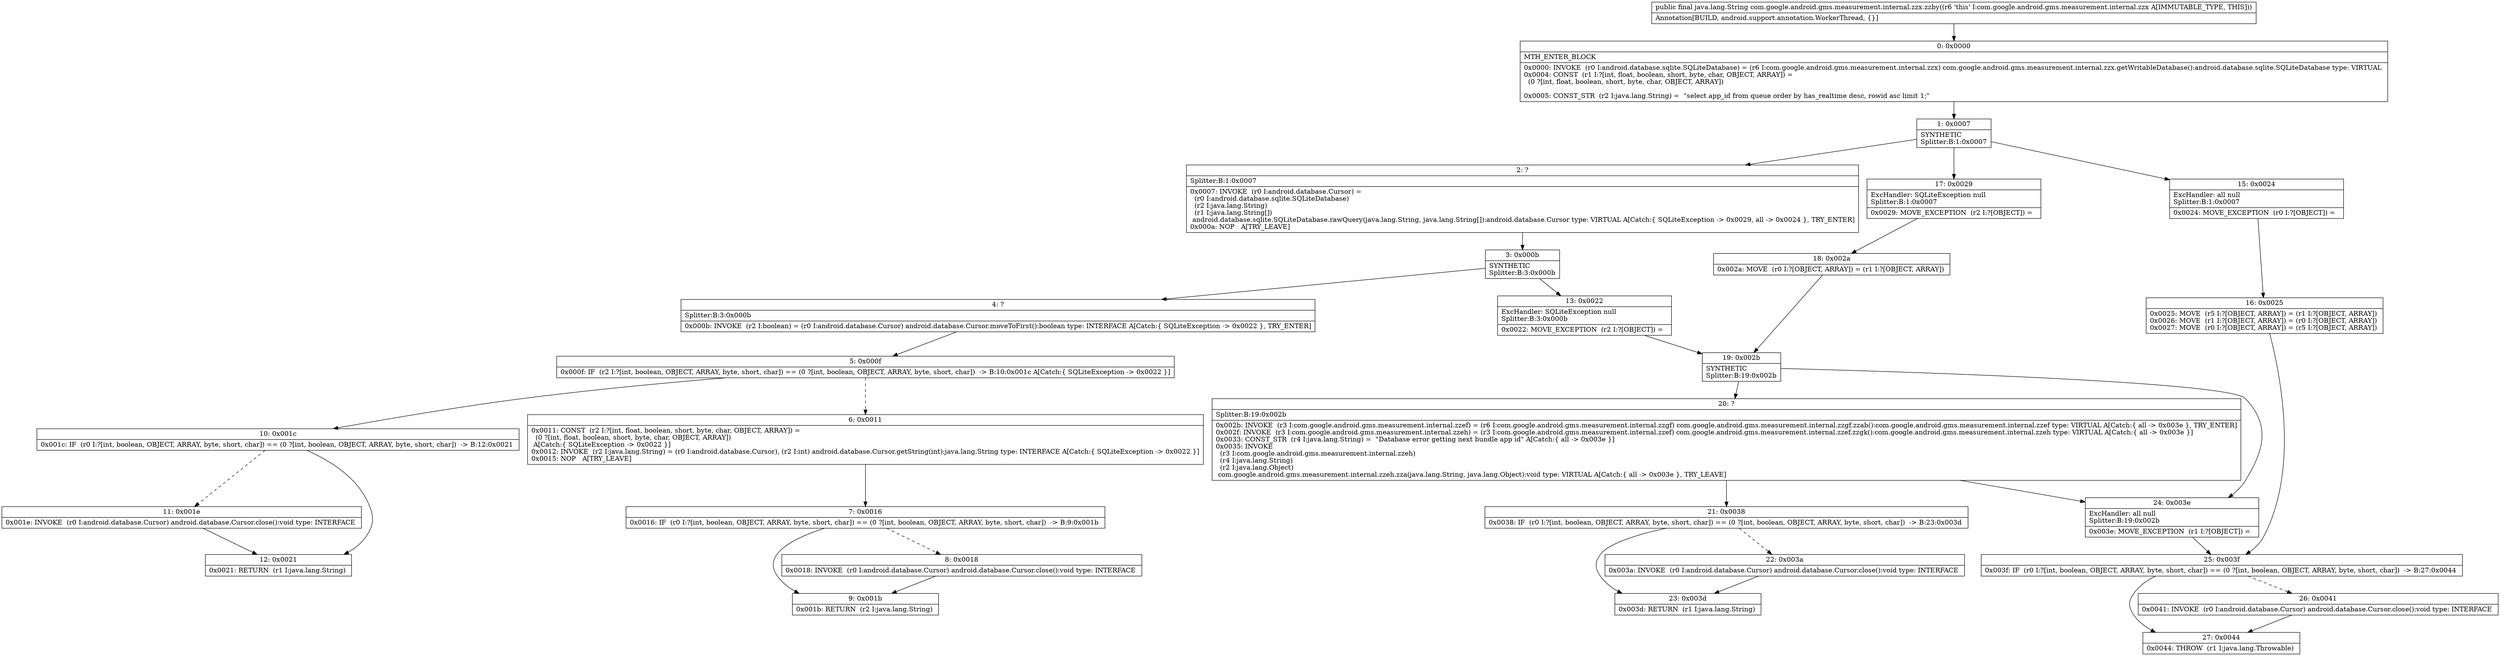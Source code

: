 digraph "CFG forcom.google.android.gms.measurement.internal.zzx.zzby()Ljava\/lang\/String;" {
Node_0 [shape=record,label="{0\:\ 0x0000|MTH_ENTER_BLOCK\l|0x0000: INVOKE  (r0 I:android.database.sqlite.SQLiteDatabase) = (r6 I:com.google.android.gms.measurement.internal.zzx) com.google.android.gms.measurement.internal.zzx.getWritableDatabase():android.database.sqlite.SQLiteDatabase type: VIRTUAL \l0x0004: CONST  (r1 I:?[int, float, boolean, short, byte, char, OBJECT, ARRAY]) = \l  (0 ?[int, float, boolean, short, byte, char, OBJECT, ARRAY])\l \l0x0005: CONST_STR  (r2 I:java.lang.String) =  \"select app_id from queue order by has_realtime desc, rowid asc limit 1;\" \l}"];
Node_1 [shape=record,label="{1\:\ 0x0007|SYNTHETIC\lSplitter:B:1:0x0007\l}"];
Node_2 [shape=record,label="{2\:\ ?|Splitter:B:1:0x0007\l|0x0007: INVOKE  (r0 I:android.database.Cursor) = \l  (r0 I:android.database.sqlite.SQLiteDatabase)\l  (r2 I:java.lang.String)\l  (r1 I:java.lang.String[])\l android.database.sqlite.SQLiteDatabase.rawQuery(java.lang.String, java.lang.String[]):android.database.Cursor type: VIRTUAL A[Catch:\{ SQLiteException \-\> 0x0029, all \-\> 0x0024 \}, TRY_ENTER]\l0x000a: NOP   A[TRY_LEAVE]\l}"];
Node_3 [shape=record,label="{3\:\ 0x000b|SYNTHETIC\lSplitter:B:3:0x000b\l}"];
Node_4 [shape=record,label="{4\:\ ?|Splitter:B:3:0x000b\l|0x000b: INVOKE  (r2 I:boolean) = (r0 I:android.database.Cursor) android.database.Cursor.moveToFirst():boolean type: INTERFACE A[Catch:\{ SQLiteException \-\> 0x0022 \}, TRY_ENTER]\l}"];
Node_5 [shape=record,label="{5\:\ 0x000f|0x000f: IF  (r2 I:?[int, boolean, OBJECT, ARRAY, byte, short, char]) == (0 ?[int, boolean, OBJECT, ARRAY, byte, short, char])  \-\> B:10:0x001c A[Catch:\{ SQLiteException \-\> 0x0022 \}]\l}"];
Node_6 [shape=record,label="{6\:\ 0x0011|0x0011: CONST  (r2 I:?[int, float, boolean, short, byte, char, OBJECT, ARRAY]) = \l  (0 ?[int, float, boolean, short, byte, char, OBJECT, ARRAY])\l A[Catch:\{ SQLiteException \-\> 0x0022 \}]\l0x0012: INVOKE  (r2 I:java.lang.String) = (r0 I:android.database.Cursor), (r2 I:int) android.database.Cursor.getString(int):java.lang.String type: INTERFACE A[Catch:\{ SQLiteException \-\> 0x0022 \}]\l0x0015: NOP   A[TRY_LEAVE]\l}"];
Node_7 [shape=record,label="{7\:\ 0x0016|0x0016: IF  (r0 I:?[int, boolean, OBJECT, ARRAY, byte, short, char]) == (0 ?[int, boolean, OBJECT, ARRAY, byte, short, char])  \-\> B:9:0x001b \l}"];
Node_8 [shape=record,label="{8\:\ 0x0018|0x0018: INVOKE  (r0 I:android.database.Cursor) android.database.Cursor.close():void type: INTERFACE \l}"];
Node_9 [shape=record,label="{9\:\ 0x001b|0x001b: RETURN  (r2 I:java.lang.String) \l}"];
Node_10 [shape=record,label="{10\:\ 0x001c|0x001c: IF  (r0 I:?[int, boolean, OBJECT, ARRAY, byte, short, char]) == (0 ?[int, boolean, OBJECT, ARRAY, byte, short, char])  \-\> B:12:0x0021 \l}"];
Node_11 [shape=record,label="{11\:\ 0x001e|0x001e: INVOKE  (r0 I:android.database.Cursor) android.database.Cursor.close():void type: INTERFACE \l}"];
Node_12 [shape=record,label="{12\:\ 0x0021|0x0021: RETURN  (r1 I:java.lang.String) \l}"];
Node_13 [shape=record,label="{13\:\ 0x0022|ExcHandler: SQLiteException null\lSplitter:B:3:0x000b\l|0x0022: MOVE_EXCEPTION  (r2 I:?[OBJECT]) =  \l}"];
Node_15 [shape=record,label="{15\:\ 0x0024|ExcHandler: all null\lSplitter:B:1:0x0007\l|0x0024: MOVE_EXCEPTION  (r0 I:?[OBJECT]) =  \l}"];
Node_16 [shape=record,label="{16\:\ 0x0025|0x0025: MOVE  (r5 I:?[OBJECT, ARRAY]) = (r1 I:?[OBJECT, ARRAY]) \l0x0026: MOVE  (r1 I:?[OBJECT, ARRAY]) = (r0 I:?[OBJECT, ARRAY]) \l0x0027: MOVE  (r0 I:?[OBJECT, ARRAY]) = (r5 I:?[OBJECT, ARRAY]) \l}"];
Node_17 [shape=record,label="{17\:\ 0x0029|ExcHandler: SQLiteException null\lSplitter:B:1:0x0007\l|0x0029: MOVE_EXCEPTION  (r2 I:?[OBJECT]) =  \l}"];
Node_18 [shape=record,label="{18\:\ 0x002a|0x002a: MOVE  (r0 I:?[OBJECT, ARRAY]) = (r1 I:?[OBJECT, ARRAY]) \l}"];
Node_19 [shape=record,label="{19\:\ 0x002b|SYNTHETIC\lSplitter:B:19:0x002b\l}"];
Node_20 [shape=record,label="{20\:\ ?|Splitter:B:19:0x002b\l|0x002b: INVOKE  (r3 I:com.google.android.gms.measurement.internal.zzef) = (r6 I:com.google.android.gms.measurement.internal.zzgf) com.google.android.gms.measurement.internal.zzgf.zzab():com.google.android.gms.measurement.internal.zzef type: VIRTUAL A[Catch:\{ all \-\> 0x003e \}, TRY_ENTER]\l0x002f: INVOKE  (r3 I:com.google.android.gms.measurement.internal.zzeh) = (r3 I:com.google.android.gms.measurement.internal.zzef) com.google.android.gms.measurement.internal.zzef.zzgk():com.google.android.gms.measurement.internal.zzeh type: VIRTUAL A[Catch:\{ all \-\> 0x003e \}]\l0x0033: CONST_STR  (r4 I:java.lang.String) =  \"Database error getting next bundle app id\" A[Catch:\{ all \-\> 0x003e \}]\l0x0035: INVOKE  \l  (r3 I:com.google.android.gms.measurement.internal.zzeh)\l  (r4 I:java.lang.String)\l  (r2 I:java.lang.Object)\l com.google.android.gms.measurement.internal.zzeh.zza(java.lang.String, java.lang.Object):void type: VIRTUAL A[Catch:\{ all \-\> 0x003e \}, TRY_LEAVE]\l}"];
Node_21 [shape=record,label="{21\:\ 0x0038|0x0038: IF  (r0 I:?[int, boolean, OBJECT, ARRAY, byte, short, char]) == (0 ?[int, boolean, OBJECT, ARRAY, byte, short, char])  \-\> B:23:0x003d \l}"];
Node_22 [shape=record,label="{22\:\ 0x003a|0x003a: INVOKE  (r0 I:android.database.Cursor) android.database.Cursor.close():void type: INTERFACE \l}"];
Node_23 [shape=record,label="{23\:\ 0x003d|0x003d: RETURN  (r1 I:java.lang.String) \l}"];
Node_24 [shape=record,label="{24\:\ 0x003e|ExcHandler: all null\lSplitter:B:19:0x002b\l|0x003e: MOVE_EXCEPTION  (r1 I:?[OBJECT]) =  \l}"];
Node_25 [shape=record,label="{25\:\ 0x003f|0x003f: IF  (r0 I:?[int, boolean, OBJECT, ARRAY, byte, short, char]) == (0 ?[int, boolean, OBJECT, ARRAY, byte, short, char])  \-\> B:27:0x0044 \l}"];
Node_26 [shape=record,label="{26\:\ 0x0041|0x0041: INVOKE  (r0 I:android.database.Cursor) android.database.Cursor.close():void type: INTERFACE \l}"];
Node_27 [shape=record,label="{27\:\ 0x0044|0x0044: THROW  (r1 I:java.lang.Throwable) \l}"];
MethodNode[shape=record,label="{public final java.lang.String com.google.android.gms.measurement.internal.zzx.zzby((r6 'this' I:com.google.android.gms.measurement.internal.zzx A[IMMUTABLE_TYPE, THIS]))  | Annotation[BUILD, android.support.annotation.WorkerThread, \{\}]\l}"];
MethodNode -> Node_0;
Node_0 -> Node_1;
Node_1 -> Node_2;
Node_1 -> Node_17;
Node_1 -> Node_15;
Node_2 -> Node_3;
Node_3 -> Node_4;
Node_3 -> Node_13;
Node_4 -> Node_5;
Node_5 -> Node_6[style=dashed];
Node_5 -> Node_10;
Node_6 -> Node_7;
Node_7 -> Node_8[style=dashed];
Node_7 -> Node_9;
Node_8 -> Node_9;
Node_10 -> Node_11[style=dashed];
Node_10 -> Node_12;
Node_11 -> Node_12;
Node_13 -> Node_19;
Node_15 -> Node_16;
Node_16 -> Node_25;
Node_17 -> Node_18;
Node_18 -> Node_19;
Node_19 -> Node_20;
Node_19 -> Node_24;
Node_20 -> Node_21;
Node_20 -> Node_24;
Node_21 -> Node_22[style=dashed];
Node_21 -> Node_23;
Node_22 -> Node_23;
Node_24 -> Node_25;
Node_25 -> Node_26[style=dashed];
Node_25 -> Node_27;
Node_26 -> Node_27;
}

